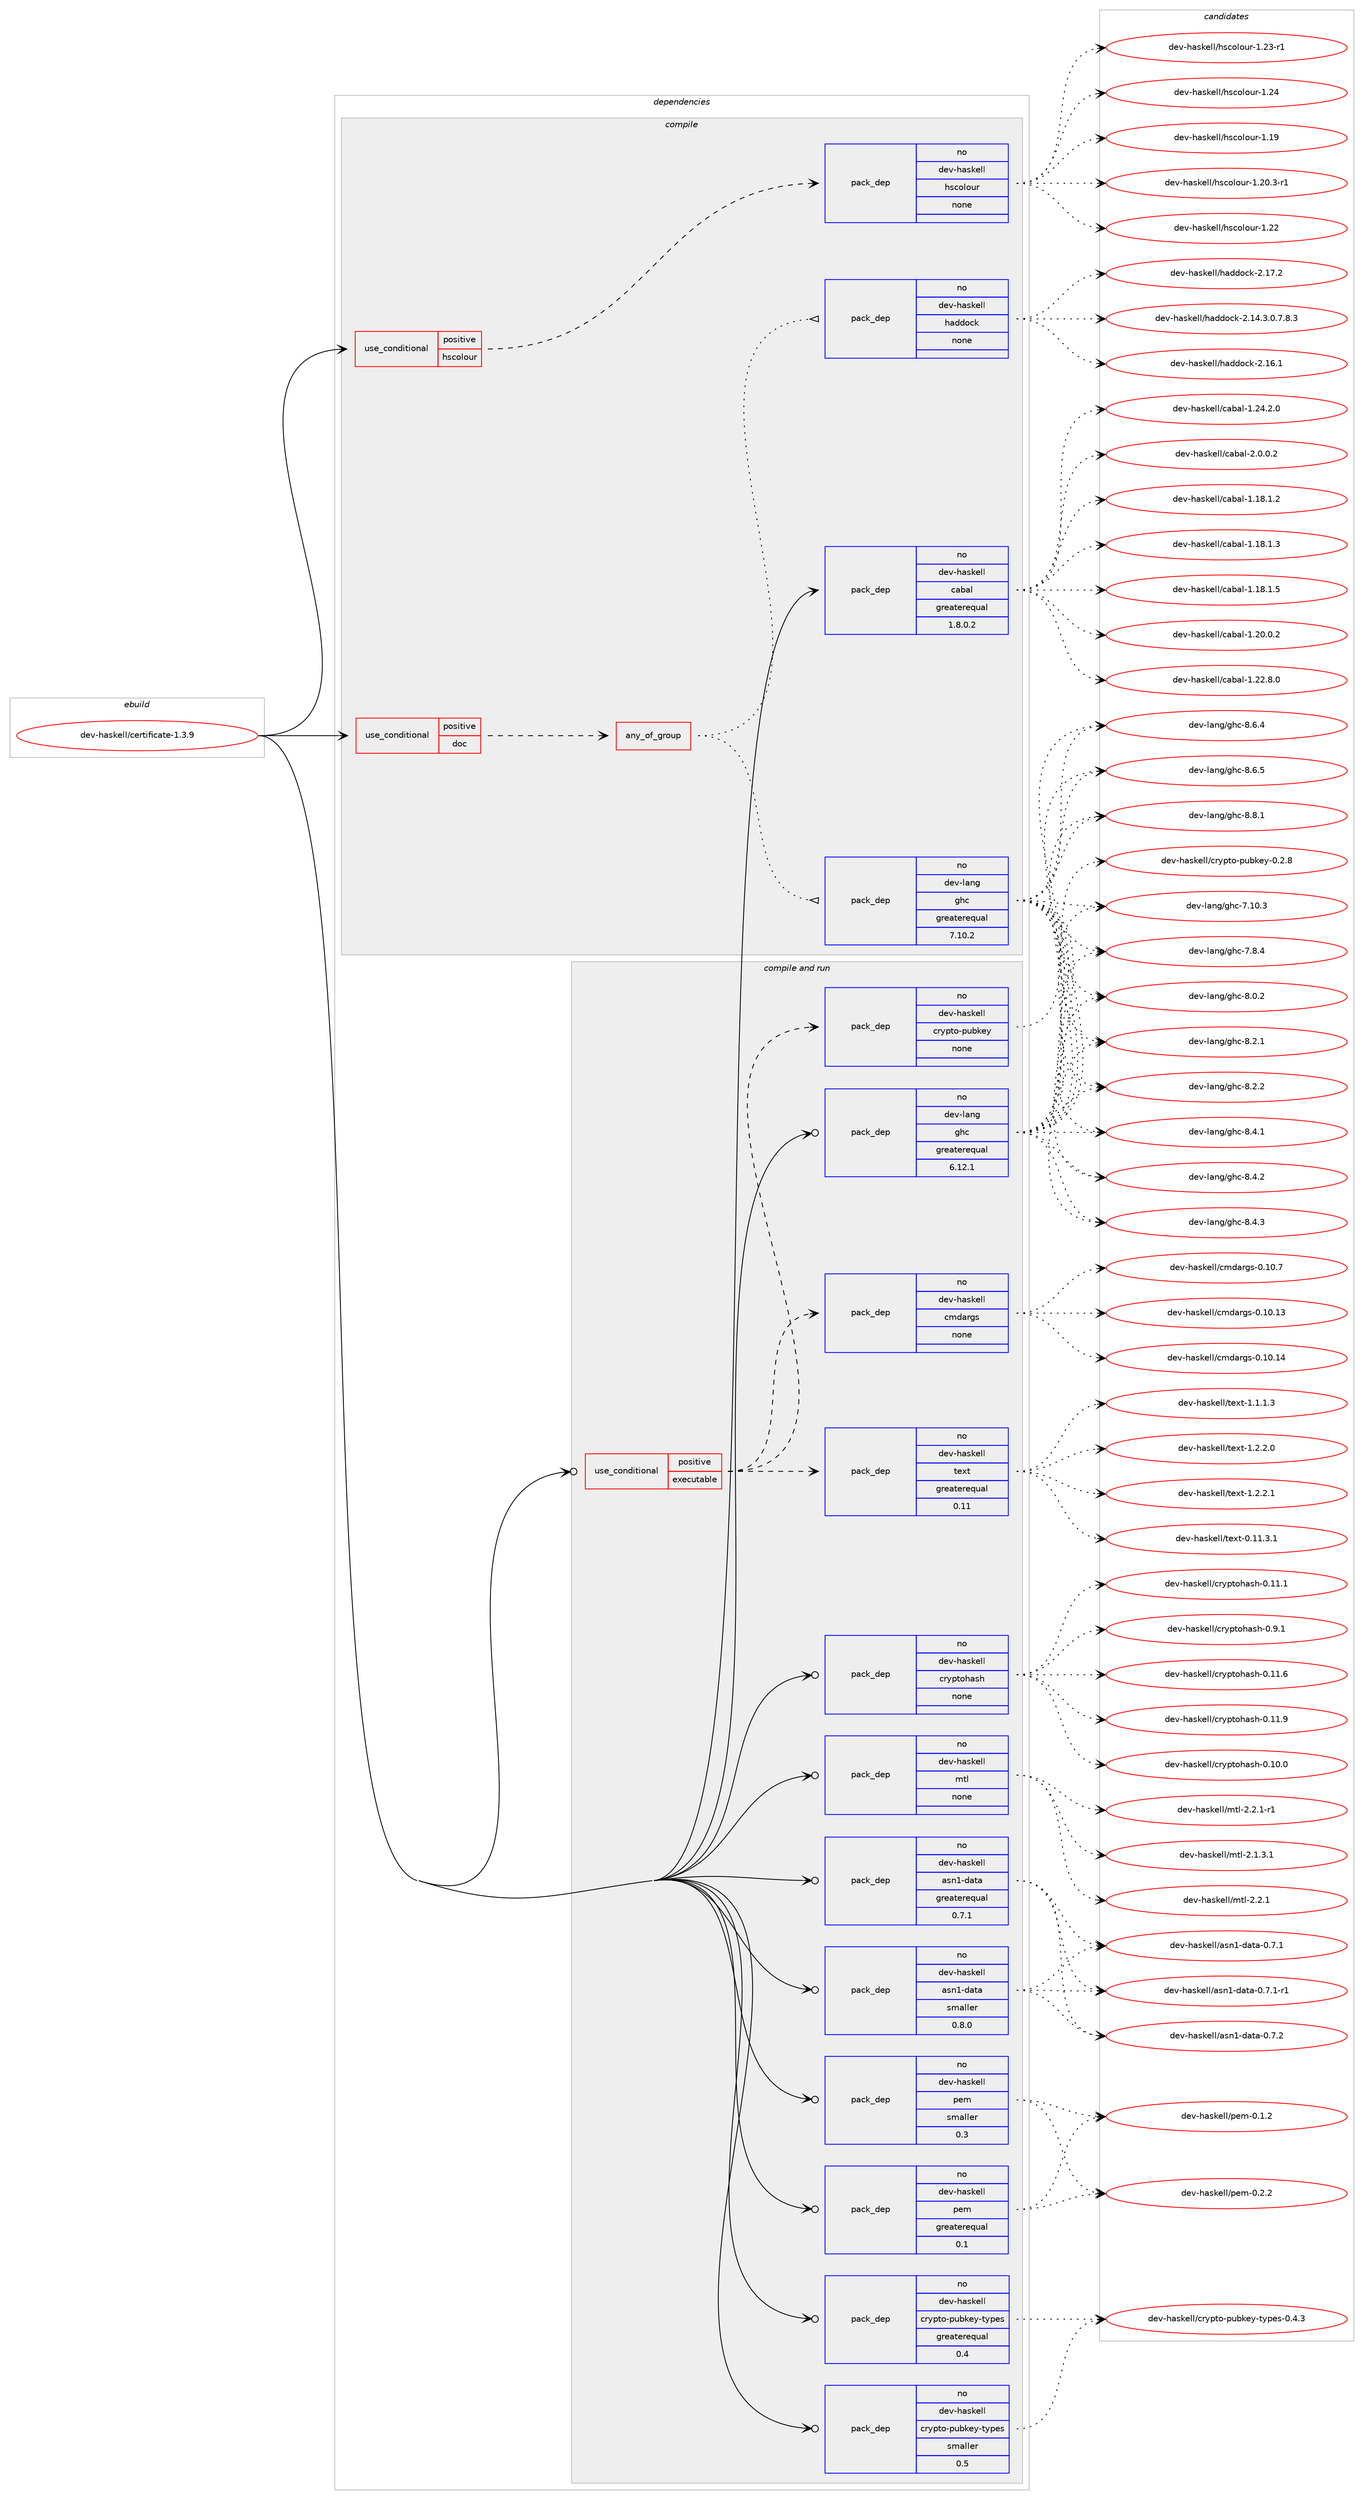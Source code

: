 digraph prolog {

# *************
# Graph options
# *************

newrank=true;
concentrate=true;
compound=true;
graph [rankdir=LR,fontname=Helvetica,fontsize=10,ranksep=1.5];#, ranksep=2.5, nodesep=0.2];
edge  [arrowhead=vee];
node  [fontname=Helvetica,fontsize=10];

# **********
# The ebuild
# **********

subgraph cluster_leftcol {
color=gray;
rank=same;
label=<<i>ebuild</i>>;
id [label="dev-haskell/certificate-1.3.9", color=red, width=4, href="../dev-haskell/certificate-1.3.9.svg"];
}

# ****************
# The dependencies
# ****************

subgraph cluster_midcol {
color=gray;
label=<<i>dependencies</i>>;
subgraph cluster_compile {
fillcolor="#eeeeee";
style=filled;
label=<<i>compile</i>>;
subgraph cond125066 {
dependency528440 [label=<<TABLE BORDER="0" CELLBORDER="1" CELLSPACING="0" CELLPADDING="4"><TR><TD ROWSPAN="3" CELLPADDING="10">use_conditional</TD></TR><TR><TD>positive</TD></TR><TR><TD>doc</TD></TR></TABLE>>, shape=none, color=red];
subgraph any9591 {
dependency528441 [label=<<TABLE BORDER="0" CELLBORDER="1" CELLSPACING="0" CELLPADDING="4"><TR><TD CELLPADDING="10">any_of_group</TD></TR></TABLE>>, shape=none, color=red];subgraph pack393426 {
dependency528442 [label=<<TABLE BORDER="0" CELLBORDER="1" CELLSPACING="0" CELLPADDING="4" WIDTH="220"><TR><TD ROWSPAN="6" CELLPADDING="30">pack_dep</TD></TR><TR><TD WIDTH="110">no</TD></TR><TR><TD>dev-haskell</TD></TR><TR><TD>haddock</TD></TR><TR><TD>none</TD></TR><TR><TD></TD></TR></TABLE>>, shape=none, color=blue];
}
dependency528441:e -> dependency528442:w [weight=20,style="dotted",arrowhead="oinv"];
subgraph pack393427 {
dependency528443 [label=<<TABLE BORDER="0" CELLBORDER="1" CELLSPACING="0" CELLPADDING="4" WIDTH="220"><TR><TD ROWSPAN="6" CELLPADDING="30">pack_dep</TD></TR><TR><TD WIDTH="110">no</TD></TR><TR><TD>dev-lang</TD></TR><TR><TD>ghc</TD></TR><TR><TD>greaterequal</TD></TR><TR><TD>7.10.2</TD></TR></TABLE>>, shape=none, color=blue];
}
dependency528441:e -> dependency528443:w [weight=20,style="dotted",arrowhead="oinv"];
}
dependency528440:e -> dependency528441:w [weight=20,style="dashed",arrowhead="vee"];
}
id:e -> dependency528440:w [weight=20,style="solid",arrowhead="vee"];
subgraph cond125067 {
dependency528444 [label=<<TABLE BORDER="0" CELLBORDER="1" CELLSPACING="0" CELLPADDING="4"><TR><TD ROWSPAN="3" CELLPADDING="10">use_conditional</TD></TR><TR><TD>positive</TD></TR><TR><TD>hscolour</TD></TR></TABLE>>, shape=none, color=red];
subgraph pack393428 {
dependency528445 [label=<<TABLE BORDER="0" CELLBORDER="1" CELLSPACING="0" CELLPADDING="4" WIDTH="220"><TR><TD ROWSPAN="6" CELLPADDING="30">pack_dep</TD></TR><TR><TD WIDTH="110">no</TD></TR><TR><TD>dev-haskell</TD></TR><TR><TD>hscolour</TD></TR><TR><TD>none</TD></TR><TR><TD></TD></TR></TABLE>>, shape=none, color=blue];
}
dependency528444:e -> dependency528445:w [weight=20,style="dashed",arrowhead="vee"];
}
id:e -> dependency528444:w [weight=20,style="solid",arrowhead="vee"];
subgraph pack393429 {
dependency528446 [label=<<TABLE BORDER="0" CELLBORDER="1" CELLSPACING="0" CELLPADDING="4" WIDTH="220"><TR><TD ROWSPAN="6" CELLPADDING="30">pack_dep</TD></TR><TR><TD WIDTH="110">no</TD></TR><TR><TD>dev-haskell</TD></TR><TR><TD>cabal</TD></TR><TR><TD>greaterequal</TD></TR><TR><TD>1.8.0.2</TD></TR></TABLE>>, shape=none, color=blue];
}
id:e -> dependency528446:w [weight=20,style="solid",arrowhead="vee"];
}
subgraph cluster_compileandrun {
fillcolor="#eeeeee";
style=filled;
label=<<i>compile and run</i>>;
subgraph cond125068 {
dependency528447 [label=<<TABLE BORDER="0" CELLBORDER="1" CELLSPACING="0" CELLPADDING="4"><TR><TD ROWSPAN="3" CELLPADDING="10">use_conditional</TD></TR><TR><TD>positive</TD></TR><TR><TD>executable</TD></TR></TABLE>>, shape=none, color=red];
subgraph pack393430 {
dependency528448 [label=<<TABLE BORDER="0" CELLBORDER="1" CELLSPACING="0" CELLPADDING="4" WIDTH="220"><TR><TD ROWSPAN="6" CELLPADDING="30">pack_dep</TD></TR><TR><TD WIDTH="110">no</TD></TR><TR><TD>dev-haskell</TD></TR><TR><TD>cmdargs</TD></TR><TR><TD>none</TD></TR><TR><TD></TD></TR></TABLE>>, shape=none, color=blue];
}
dependency528447:e -> dependency528448:w [weight=20,style="dashed",arrowhead="vee"];
subgraph pack393431 {
dependency528449 [label=<<TABLE BORDER="0" CELLBORDER="1" CELLSPACING="0" CELLPADDING="4" WIDTH="220"><TR><TD ROWSPAN="6" CELLPADDING="30">pack_dep</TD></TR><TR><TD WIDTH="110">no</TD></TR><TR><TD>dev-haskell</TD></TR><TR><TD>crypto-pubkey</TD></TR><TR><TD>none</TD></TR><TR><TD></TD></TR></TABLE>>, shape=none, color=blue];
}
dependency528447:e -> dependency528449:w [weight=20,style="dashed",arrowhead="vee"];
subgraph pack393432 {
dependency528450 [label=<<TABLE BORDER="0" CELLBORDER="1" CELLSPACING="0" CELLPADDING="4" WIDTH="220"><TR><TD ROWSPAN="6" CELLPADDING="30">pack_dep</TD></TR><TR><TD WIDTH="110">no</TD></TR><TR><TD>dev-haskell</TD></TR><TR><TD>text</TD></TR><TR><TD>greaterequal</TD></TR><TR><TD>0.11</TD></TR></TABLE>>, shape=none, color=blue];
}
dependency528447:e -> dependency528450:w [weight=20,style="dashed",arrowhead="vee"];
}
id:e -> dependency528447:w [weight=20,style="solid",arrowhead="odotvee"];
subgraph pack393433 {
dependency528451 [label=<<TABLE BORDER="0" CELLBORDER="1" CELLSPACING="0" CELLPADDING="4" WIDTH="220"><TR><TD ROWSPAN="6" CELLPADDING="30">pack_dep</TD></TR><TR><TD WIDTH="110">no</TD></TR><TR><TD>dev-haskell</TD></TR><TR><TD>asn1-data</TD></TR><TR><TD>greaterequal</TD></TR><TR><TD>0.7.1</TD></TR></TABLE>>, shape=none, color=blue];
}
id:e -> dependency528451:w [weight=20,style="solid",arrowhead="odotvee"];
subgraph pack393434 {
dependency528452 [label=<<TABLE BORDER="0" CELLBORDER="1" CELLSPACING="0" CELLPADDING="4" WIDTH="220"><TR><TD ROWSPAN="6" CELLPADDING="30">pack_dep</TD></TR><TR><TD WIDTH="110">no</TD></TR><TR><TD>dev-haskell</TD></TR><TR><TD>asn1-data</TD></TR><TR><TD>smaller</TD></TR><TR><TD>0.8.0</TD></TR></TABLE>>, shape=none, color=blue];
}
id:e -> dependency528452:w [weight=20,style="solid",arrowhead="odotvee"];
subgraph pack393435 {
dependency528453 [label=<<TABLE BORDER="0" CELLBORDER="1" CELLSPACING="0" CELLPADDING="4" WIDTH="220"><TR><TD ROWSPAN="6" CELLPADDING="30">pack_dep</TD></TR><TR><TD WIDTH="110">no</TD></TR><TR><TD>dev-haskell</TD></TR><TR><TD>crypto-pubkey-types</TD></TR><TR><TD>greaterequal</TD></TR><TR><TD>0.4</TD></TR></TABLE>>, shape=none, color=blue];
}
id:e -> dependency528453:w [weight=20,style="solid",arrowhead="odotvee"];
subgraph pack393436 {
dependency528454 [label=<<TABLE BORDER="0" CELLBORDER="1" CELLSPACING="0" CELLPADDING="4" WIDTH="220"><TR><TD ROWSPAN="6" CELLPADDING="30">pack_dep</TD></TR><TR><TD WIDTH="110">no</TD></TR><TR><TD>dev-haskell</TD></TR><TR><TD>crypto-pubkey-types</TD></TR><TR><TD>smaller</TD></TR><TR><TD>0.5</TD></TR></TABLE>>, shape=none, color=blue];
}
id:e -> dependency528454:w [weight=20,style="solid",arrowhead="odotvee"];
subgraph pack393437 {
dependency528455 [label=<<TABLE BORDER="0" CELLBORDER="1" CELLSPACING="0" CELLPADDING="4" WIDTH="220"><TR><TD ROWSPAN="6" CELLPADDING="30">pack_dep</TD></TR><TR><TD WIDTH="110">no</TD></TR><TR><TD>dev-haskell</TD></TR><TR><TD>cryptohash</TD></TR><TR><TD>none</TD></TR><TR><TD></TD></TR></TABLE>>, shape=none, color=blue];
}
id:e -> dependency528455:w [weight=20,style="solid",arrowhead="odotvee"];
subgraph pack393438 {
dependency528456 [label=<<TABLE BORDER="0" CELLBORDER="1" CELLSPACING="0" CELLPADDING="4" WIDTH="220"><TR><TD ROWSPAN="6" CELLPADDING="30">pack_dep</TD></TR><TR><TD WIDTH="110">no</TD></TR><TR><TD>dev-haskell</TD></TR><TR><TD>mtl</TD></TR><TR><TD>none</TD></TR><TR><TD></TD></TR></TABLE>>, shape=none, color=blue];
}
id:e -> dependency528456:w [weight=20,style="solid",arrowhead="odotvee"];
subgraph pack393439 {
dependency528457 [label=<<TABLE BORDER="0" CELLBORDER="1" CELLSPACING="0" CELLPADDING="4" WIDTH="220"><TR><TD ROWSPAN="6" CELLPADDING="30">pack_dep</TD></TR><TR><TD WIDTH="110">no</TD></TR><TR><TD>dev-haskell</TD></TR><TR><TD>pem</TD></TR><TR><TD>greaterequal</TD></TR><TR><TD>0.1</TD></TR></TABLE>>, shape=none, color=blue];
}
id:e -> dependency528457:w [weight=20,style="solid",arrowhead="odotvee"];
subgraph pack393440 {
dependency528458 [label=<<TABLE BORDER="0" CELLBORDER="1" CELLSPACING="0" CELLPADDING="4" WIDTH="220"><TR><TD ROWSPAN="6" CELLPADDING="30">pack_dep</TD></TR><TR><TD WIDTH="110">no</TD></TR><TR><TD>dev-haskell</TD></TR><TR><TD>pem</TD></TR><TR><TD>smaller</TD></TR><TR><TD>0.3</TD></TR></TABLE>>, shape=none, color=blue];
}
id:e -> dependency528458:w [weight=20,style="solid",arrowhead="odotvee"];
subgraph pack393441 {
dependency528459 [label=<<TABLE BORDER="0" CELLBORDER="1" CELLSPACING="0" CELLPADDING="4" WIDTH="220"><TR><TD ROWSPAN="6" CELLPADDING="30">pack_dep</TD></TR><TR><TD WIDTH="110">no</TD></TR><TR><TD>dev-lang</TD></TR><TR><TD>ghc</TD></TR><TR><TD>greaterequal</TD></TR><TR><TD>6.12.1</TD></TR></TABLE>>, shape=none, color=blue];
}
id:e -> dependency528459:w [weight=20,style="solid",arrowhead="odotvee"];
}
subgraph cluster_run {
fillcolor="#eeeeee";
style=filled;
label=<<i>run</i>>;
}
}

# **************
# The candidates
# **************

subgraph cluster_choices {
rank=same;
color=gray;
label=<<i>candidates</i>>;

subgraph choice393426 {
color=black;
nodesep=1;
choice1001011184510497115107101108108471049710010011199107455046495246514648465546564651 [label="dev-haskell/haddock-2.14.3.0.7.8.3", color=red, width=4,href="../dev-haskell/haddock-2.14.3.0.7.8.3.svg"];
choice100101118451049711510710110810847104971001001119910745504649544649 [label="dev-haskell/haddock-2.16.1", color=red, width=4,href="../dev-haskell/haddock-2.16.1.svg"];
choice100101118451049711510710110810847104971001001119910745504649554650 [label="dev-haskell/haddock-2.17.2", color=red, width=4,href="../dev-haskell/haddock-2.17.2.svg"];
dependency528442:e -> choice1001011184510497115107101108108471049710010011199107455046495246514648465546564651:w [style=dotted,weight="100"];
dependency528442:e -> choice100101118451049711510710110810847104971001001119910745504649544649:w [style=dotted,weight="100"];
dependency528442:e -> choice100101118451049711510710110810847104971001001119910745504649554650:w [style=dotted,weight="100"];
}
subgraph choice393427 {
color=black;
nodesep=1;
choice1001011184510897110103471031049945554649484651 [label="dev-lang/ghc-7.10.3", color=red, width=4,href="../dev-lang/ghc-7.10.3.svg"];
choice10010111845108971101034710310499455546564652 [label="dev-lang/ghc-7.8.4", color=red, width=4,href="../dev-lang/ghc-7.8.4.svg"];
choice10010111845108971101034710310499455646484650 [label="dev-lang/ghc-8.0.2", color=red, width=4,href="../dev-lang/ghc-8.0.2.svg"];
choice10010111845108971101034710310499455646504649 [label="dev-lang/ghc-8.2.1", color=red, width=4,href="../dev-lang/ghc-8.2.1.svg"];
choice10010111845108971101034710310499455646504650 [label="dev-lang/ghc-8.2.2", color=red, width=4,href="../dev-lang/ghc-8.2.2.svg"];
choice10010111845108971101034710310499455646524649 [label="dev-lang/ghc-8.4.1", color=red, width=4,href="../dev-lang/ghc-8.4.1.svg"];
choice10010111845108971101034710310499455646524650 [label="dev-lang/ghc-8.4.2", color=red, width=4,href="../dev-lang/ghc-8.4.2.svg"];
choice10010111845108971101034710310499455646524651 [label="dev-lang/ghc-8.4.3", color=red, width=4,href="../dev-lang/ghc-8.4.3.svg"];
choice10010111845108971101034710310499455646544652 [label="dev-lang/ghc-8.6.4", color=red, width=4,href="../dev-lang/ghc-8.6.4.svg"];
choice10010111845108971101034710310499455646544653 [label="dev-lang/ghc-8.6.5", color=red, width=4,href="../dev-lang/ghc-8.6.5.svg"];
choice10010111845108971101034710310499455646564649 [label="dev-lang/ghc-8.8.1", color=red, width=4,href="../dev-lang/ghc-8.8.1.svg"];
dependency528443:e -> choice1001011184510897110103471031049945554649484651:w [style=dotted,weight="100"];
dependency528443:e -> choice10010111845108971101034710310499455546564652:w [style=dotted,weight="100"];
dependency528443:e -> choice10010111845108971101034710310499455646484650:w [style=dotted,weight="100"];
dependency528443:e -> choice10010111845108971101034710310499455646504649:w [style=dotted,weight="100"];
dependency528443:e -> choice10010111845108971101034710310499455646504650:w [style=dotted,weight="100"];
dependency528443:e -> choice10010111845108971101034710310499455646524649:w [style=dotted,weight="100"];
dependency528443:e -> choice10010111845108971101034710310499455646524650:w [style=dotted,weight="100"];
dependency528443:e -> choice10010111845108971101034710310499455646524651:w [style=dotted,weight="100"];
dependency528443:e -> choice10010111845108971101034710310499455646544652:w [style=dotted,weight="100"];
dependency528443:e -> choice10010111845108971101034710310499455646544653:w [style=dotted,weight="100"];
dependency528443:e -> choice10010111845108971101034710310499455646564649:w [style=dotted,weight="100"];
}
subgraph choice393428 {
color=black;
nodesep=1;
choice100101118451049711510710110810847104115991111081111171144549464957 [label="dev-haskell/hscolour-1.19", color=red, width=4,href="../dev-haskell/hscolour-1.19.svg"];
choice10010111845104971151071011081084710411599111108111117114454946504846514511449 [label="dev-haskell/hscolour-1.20.3-r1", color=red, width=4,href="../dev-haskell/hscolour-1.20.3-r1.svg"];
choice100101118451049711510710110810847104115991111081111171144549465050 [label="dev-haskell/hscolour-1.22", color=red, width=4,href="../dev-haskell/hscolour-1.22.svg"];
choice1001011184510497115107101108108471041159911110811111711445494650514511449 [label="dev-haskell/hscolour-1.23-r1", color=red, width=4,href="../dev-haskell/hscolour-1.23-r1.svg"];
choice100101118451049711510710110810847104115991111081111171144549465052 [label="dev-haskell/hscolour-1.24", color=red, width=4,href="../dev-haskell/hscolour-1.24.svg"];
dependency528445:e -> choice100101118451049711510710110810847104115991111081111171144549464957:w [style=dotted,weight="100"];
dependency528445:e -> choice10010111845104971151071011081084710411599111108111117114454946504846514511449:w [style=dotted,weight="100"];
dependency528445:e -> choice100101118451049711510710110810847104115991111081111171144549465050:w [style=dotted,weight="100"];
dependency528445:e -> choice1001011184510497115107101108108471041159911110811111711445494650514511449:w [style=dotted,weight="100"];
dependency528445:e -> choice100101118451049711510710110810847104115991111081111171144549465052:w [style=dotted,weight="100"];
}
subgraph choice393429 {
color=black;
nodesep=1;
choice10010111845104971151071011081084799979897108454946495646494650 [label="dev-haskell/cabal-1.18.1.2", color=red, width=4,href="../dev-haskell/cabal-1.18.1.2.svg"];
choice10010111845104971151071011081084799979897108454946495646494651 [label="dev-haskell/cabal-1.18.1.3", color=red, width=4,href="../dev-haskell/cabal-1.18.1.3.svg"];
choice10010111845104971151071011081084799979897108454946495646494653 [label="dev-haskell/cabal-1.18.1.5", color=red, width=4,href="../dev-haskell/cabal-1.18.1.5.svg"];
choice10010111845104971151071011081084799979897108454946504846484650 [label="dev-haskell/cabal-1.20.0.2", color=red, width=4,href="../dev-haskell/cabal-1.20.0.2.svg"];
choice10010111845104971151071011081084799979897108454946505046564648 [label="dev-haskell/cabal-1.22.8.0", color=red, width=4,href="../dev-haskell/cabal-1.22.8.0.svg"];
choice10010111845104971151071011081084799979897108454946505246504648 [label="dev-haskell/cabal-1.24.2.0", color=red, width=4,href="../dev-haskell/cabal-1.24.2.0.svg"];
choice100101118451049711510710110810847999798971084550464846484650 [label="dev-haskell/cabal-2.0.0.2", color=red, width=4,href="../dev-haskell/cabal-2.0.0.2.svg"];
dependency528446:e -> choice10010111845104971151071011081084799979897108454946495646494650:w [style=dotted,weight="100"];
dependency528446:e -> choice10010111845104971151071011081084799979897108454946495646494651:w [style=dotted,weight="100"];
dependency528446:e -> choice10010111845104971151071011081084799979897108454946495646494653:w [style=dotted,weight="100"];
dependency528446:e -> choice10010111845104971151071011081084799979897108454946504846484650:w [style=dotted,weight="100"];
dependency528446:e -> choice10010111845104971151071011081084799979897108454946505046564648:w [style=dotted,weight="100"];
dependency528446:e -> choice10010111845104971151071011081084799979897108454946505246504648:w [style=dotted,weight="100"];
dependency528446:e -> choice100101118451049711510710110810847999798971084550464846484650:w [style=dotted,weight="100"];
}
subgraph choice393430 {
color=black;
nodesep=1;
choice10010111845104971151071011081084799109100971141031154548464948464951 [label="dev-haskell/cmdargs-0.10.13", color=red, width=4,href="../dev-haskell/cmdargs-0.10.13.svg"];
choice10010111845104971151071011081084799109100971141031154548464948464952 [label="dev-haskell/cmdargs-0.10.14", color=red, width=4,href="../dev-haskell/cmdargs-0.10.14.svg"];
choice100101118451049711510710110810847991091009711410311545484649484655 [label="dev-haskell/cmdargs-0.10.7", color=red, width=4,href="../dev-haskell/cmdargs-0.10.7.svg"];
dependency528448:e -> choice10010111845104971151071011081084799109100971141031154548464948464951:w [style=dotted,weight="100"];
dependency528448:e -> choice10010111845104971151071011081084799109100971141031154548464948464952:w [style=dotted,weight="100"];
dependency528448:e -> choice100101118451049711510710110810847991091009711410311545484649484655:w [style=dotted,weight="100"];
}
subgraph choice393431 {
color=black;
nodesep=1;
choice100101118451049711510710110810847991141211121161114511211798107101121454846504656 [label="dev-haskell/crypto-pubkey-0.2.8", color=red, width=4,href="../dev-haskell/crypto-pubkey-0.2.8.svg"];
dependency528449:e -> choice100101118451049711510710110810847991141211121161114511211798107101121454846504656:w [style=dotted,weight="100"];
}
subgraph choice393432 {
color=black;
nodesep=1;
choice100101118451049711510710110810847116101120116454846494946514649 [label="dev-haskell/text-0.11.3.1", color=red, width=4,href="../dev-haskell/text-0.11.3.1.svg"];
choice1001011184510497115107101108108471161011201164549464946494651 [label="dev-haskell/text-1.1.1.3", color=red, width=4,href="../dev-haskell/text-1.1.1.3.svg"];
choice1001011184510497115107101108108471161011201164549465046504648 [label="dev-haskell/text-1.2.2.0", color=red, width=4,href="../dev-haskell/text-1.2.2.0.svg"];
choice1001011184510497115107101108108471161011201164549465046504649 [label="dev-haskell/text-1.2.2.1", color=red, width=4,href="../dev-haskell/text-1.2.2.1.svg"];
dependency528450:e -> choice100101118451049711510710110810847116101120116454846494946514649:w [style=dotted,weight="100"];
dependency528450:e -> choice1001011184510497115107101108108471161011201164549464946494651:w [style=dotted,weight="100"];
dependency528450:e -> choice1001011184510497115107101108108471161011201164549465046504648:w [style=dotted,weight="100"];
dependency528450:e -> choice1001011184510497115107101108108471161011201164549465046504649:w [style=dotted,weight="100"];
}
subgraph choice393433 {
color=black;
nodesep=1;
choice1001011184510497115107101108108479711511049451009711697454846554649 [label="dev-haskell/asn1-data-0.7.1", color=red, width=4,href="../dev-haskell/asn1-data-0.7.1.svg"];
choice10010111845104971151071011081084797115110494510097116974548465546494511449 [label="dev-haskell/asn1-data-0.7.1-r1", color=red, width=4,href="../dev-haskell/asn1-data-0.7.1-r1.svg"];
choice1001011184510497115107101108108479711511049451009711697454846554650 [label="dev-haskell/asn1-data-0.7.2", color=red, width=4,href="../dev-haskell/asn1-data-0.7.2.svg"];
dependency528451:e -> choice1001011184510497115107101108108479711511049451009711697454846554649:w [style=dotted,weight="100"];
dependency528451:e -> choice10010111845104971151071011081084797115110494510097116974548465546494511449:w [style=dotted,weight="100"];
dependency528451:e -> choice1001011184510497115107101108108479711511049451009711697454846554650:w [style=dotted,weight="100"];
}
subgraph choice393434 {
color=black;
nodesep=1;
choice1001011184510497115107101108108479711511049451009711697454846554649 [label="dev-haskell/asn1-data-0.7.1", color=red, width=4,href="../dev-haskell/asn1-data-0.7.1.svg"];
choice10010111845104971151071011081084797115110494510097116974548465546494511449 [label="dev-haskell/asn1-data-0.7.1-r1", color=red, width=4,href="../dev-haskell/asn1-data-0.7.1-r1.svg"];
choice1001011184510497115107101108108479711511049451009711697454846554650 [label="dev-haskell/asn1-data-0.7.2", color=red, width=4,href="../dev-haskell/asn1-data-0.7.2.svg"];
dependency528452:e -> choice1001011184510497115107101108108479711511049451009711697454846554649:w [style=dotted,weight="100"];
dependency528452:e -> choice10010111845104971151071011081084797115110494510097116974548465546494511449:w [style=dotted,weight="100"];
dependency528452:e -> choice1001011184510497115107101108108479711511049451009711697454846554650:w [style=dotted,weight="100"];
}
subgraph choice393435 {
color=black;
nodesep=1;
choice10010111845104971151071011081084799114121112116111451121179810710112145116121112101115454846524651 [label="dev-haskell/crypto-pubkey-types-0.4.3", color=red, width=4,href="../dev-haskell/crypto-pubkey-types-0.4.3.svg"];
dependency528453:e -> choice10010111845104971151071011081084799114121112116111451121179810710112145116121112101115454846524651:w [style=dotted,weight="100"];
}
subgraph choice393436 {
color=black;
nodesep=1;
choice10010111845104971151071011081084799114121112116111451121179810710112145116121112101115454846524651 [label="dev-haskell/crypto-pubkey-types-0.4.3", color=red, width=4,href="../dev-haskell/crypto-pubkey-types-0.4.3.svg"];
dependency528454:e -> choice10010111845104971151071011081084799114121112116111451121179810710112145116121112101115454846524651:w [style=dotted,weight="100"];
}
subgraph choice393437 {
color=black;
nodesep=1;
choice100101118451049711510710110810847991141211121161111049711510445484649484648 [label="dev-haskell/cryptohash-0.10.0", color=red, width=4,href="../dev-haskell/cryptohash-0.10.0.svg"];
choice100101118451049711510710110810847991141211121161111049711510445484649494649 [label="dev-haskell/cryptohash-0.11.1", color=red, width=4,href="../dev-haskell/cryptohash-0.11.1.svg"];
choice100101118451049711510710110810847991141211121161111049711510445484649494654 [label="dev-haskell/cryptohash-0.11.6", color=red, width=4,href="../dev-haskell/cryptohash-0.11.6.svg"];
choice100101118451049711510710110810847991141211121161111049711510445484649494657 [label="dev-haskell/cryptohash-0.11.9", color=red, width=4,href="../dev-haskell/cryptohash-0.11.9.svg"];
choice1001011184510497115107101108108479911412111211611110497115104454846574649 [label="dev-haskell/cryptohash-0.9.1", color=red, width=4,href="../dev-haskell/cryptohash-0.9.1.svg"];
dependency528455:e -> choice100101118451049711510710110810847991141211121161111049711510445484649484648:w [style=dotted,weight="100"];
dependency528455:e -> choice100101118451049711510710110810847991141211121161111049711510445484649494649:w [style=dotted,weight="100"];
dependency528455:e -> choice100101118451049711510710110810847991141211121161111049711510445484649494654:w [style=dotted,weight="100"];
dependency528455:e -> choice100101118451049711510710110810847991141211121161111049711510445484649494657:w [style=dotted,weight="100"];
dependency528455:e -> choice1001011184510497115107101108108479911412111211611110497115104454846574649:w [style=dotted,weight="100"];
}
subgraph choice393438 {
color=black;
nodesep=1;
choice1001011184510497115107101108108471091161084550464946514649 [label="dev-haskell/mtl-2.1.3.1", color=red, width=4,href="../dev-haskell/mtl-2.1.3.1.svg"];
choice100101118451049711510710110810847109116108455046504649 [label="dev-haskell/mtl-2.2.1", color=red, width=4,href="../dev-haskell/mtl-2.2.1.svg"];
choice1001011184510497115107101108108471091161084550465046494511449 [label="dev-haskell/mtl-2.2.1-r1", color=red, width=4,href="../dev-haskell/mtl-2.2.1-r1.svg"];
dependency528456:e -> choice1001011184510497115107101108108471091161084550464946514649:w [style=dotted,weight="100"];
dependency528456:e -> choice100101118451049711510710110810847109116108455046504649:w [style=dotted,weight="100"];
dependency528456:e -> choice1001011184510497115107101108108471091161084550465046494511449:w [style=dotted,weight="100"];
}
subgraph choice393439 {
color=black;
nodesep=1;
choice100101118451049711510710110810847112101109454846494650 [label="dev-haskell/pem-0.1.2", color=red, width=4,href="../dev-haskell/pem-0.1.2.svg"];
choice100101118451049711510710110810847112101109454846504650 [label="dev-haskell/pem-0.2.2", color=red, width=4,href="../dev-haskell/pem-0.2.2.svg"];
dependency528457:e -> choice100101118451049711510710110810847112101109454846494650:w [style=dotted,weight="100"];
dependency528457:e -> choice100101118451049711510710110810847112101109454846504650:w [style=dotted,weight="100"];
}
subgraph choice393440 {
color=black;
nodesep=1;
choice100101118451049711510710110810847112101109454846494650 [label="dev-haskell/pem-0.1.2", color=red, width=4,href="../dev-haskell/pem-0.1.2.svg"];
choice100101118451049711510710110810847112101109454846504650 [label="dev-haskell/pem-0.2.2", color=red, width=4,href="../dev-haskell/pem-0.2.2.svg"];
dependency528458:e -> choice100101118451049711510710110810847112101109454846494650:w [style=dotted,weight="100"];
dependency528458:e -> choice100101118451049711510710110810847112101109454846504650:w [style=dotted,weight="100"];
}
subgraph choice393441 {
color=black;
nodesep=1;
choice1001011184510897110103471031049945554649484651 [label="dev-lang/ghc-7.10.3", color=red, width=4,href="../dev-lang/ghc-7.10.3.svg"];
choice10010111845108971101034710310499455546564652 [label="dev-lang/ghc-7.8.4", color=red, width=4,href="../dev-lang/ghc-7.8.4.svg"];
choice10010111845108971101034710310499455646484650 [label="dev-lang/ghc-8.0.2", color=red, width=4,href="../dev-lang/ghc-8.0.2.svg"];
choice10010111845108971101034710310499455646504649 [label="dev-lang/ghc-8.2.1", color=red, width=4,href="../dev-lang/ghc-8.2.1.svg"];
choice10010111845108971101034710310499455646504650 [label="dev-lang/ghc-8.2.2", color=red, width=4,href="../dev-lang/ghc-8.2.2.svg"];
choice10010111845108971101034710310499455646524649 [label="dev-lang/ghc-8.4.1", color=red, width=4,href="../dev-lang/ghc-8.4.1.svg"];
choice10010111845108971101034710310499455646524650 [label="dev-lang/ghc-8.4.2", color=red, width=4,href="../dev-lang/ghc-8.4.2.svg"];
choice10010111845108971101034710310499455646524651 [label="dev-lang/ghc-8.4.3", color=red, width=4,href="../dev-lang/ghc-8.4.3.svg"];
choice10010111845108971101034710310499455646544652 [label="dev-lang/ghc-8.6.4", color=red, width=4,href="../dev-lang/ghc-8.6.4.svg"];
choice10010111845108971101034710310499455646544653 [label="dev-lang/ghc-8.6.5", color=red, width=4,href="../dev-lang/ghc-8.6.5.svg"];
choice10010111845108971101034710310499455646564649 [label="dev-lang/ghc-8.8.1", color=red, width=4,href="../dev-lang/ghc-8.8.1.svg"];
dependency528459:e -> choice1001011184510897110103471031049945554649484651:w [style=dotted,weight="100"];
dependency528459:e -> choice10010111845108971101034710310499455546564652:w [style=dotted,weight="100"];
dependency528459:e -> choice10010111845108971101034710310499455646484650:w [style=dotted,weight="100"];
dependency528459:e -> choice10010111845108971101034710310499455646504649:w [style=dotted,weight="100"];
dependency528459:e -> choice10010111845108971101034710310499455646504650:w [style=dotted,weight="100"];
dependency528459:e -> choice10010111845108971101034710310499455646524649:w [style=dotted,weight="100"];
dependency528459:e -> choice10010111845108971101034710310499455646524650:w [style=dotted,weight="100"];
dependency528459:e -> choice10010111845108971101034710310499455646524651:w [style=dotted,weight="100"];
dependency528459:e -> choice10010111845108971101034710310499455646544652:w [style=dotted,weight="100"];
dependency528459:e -> choice10010111845108971101034710310499455646544653:w [style=dotted,weight="100"];
dependency528459:e -> choice10010111845108971101034710310499455646564649:w [style=dotted,weight="100"];
}
}

}
